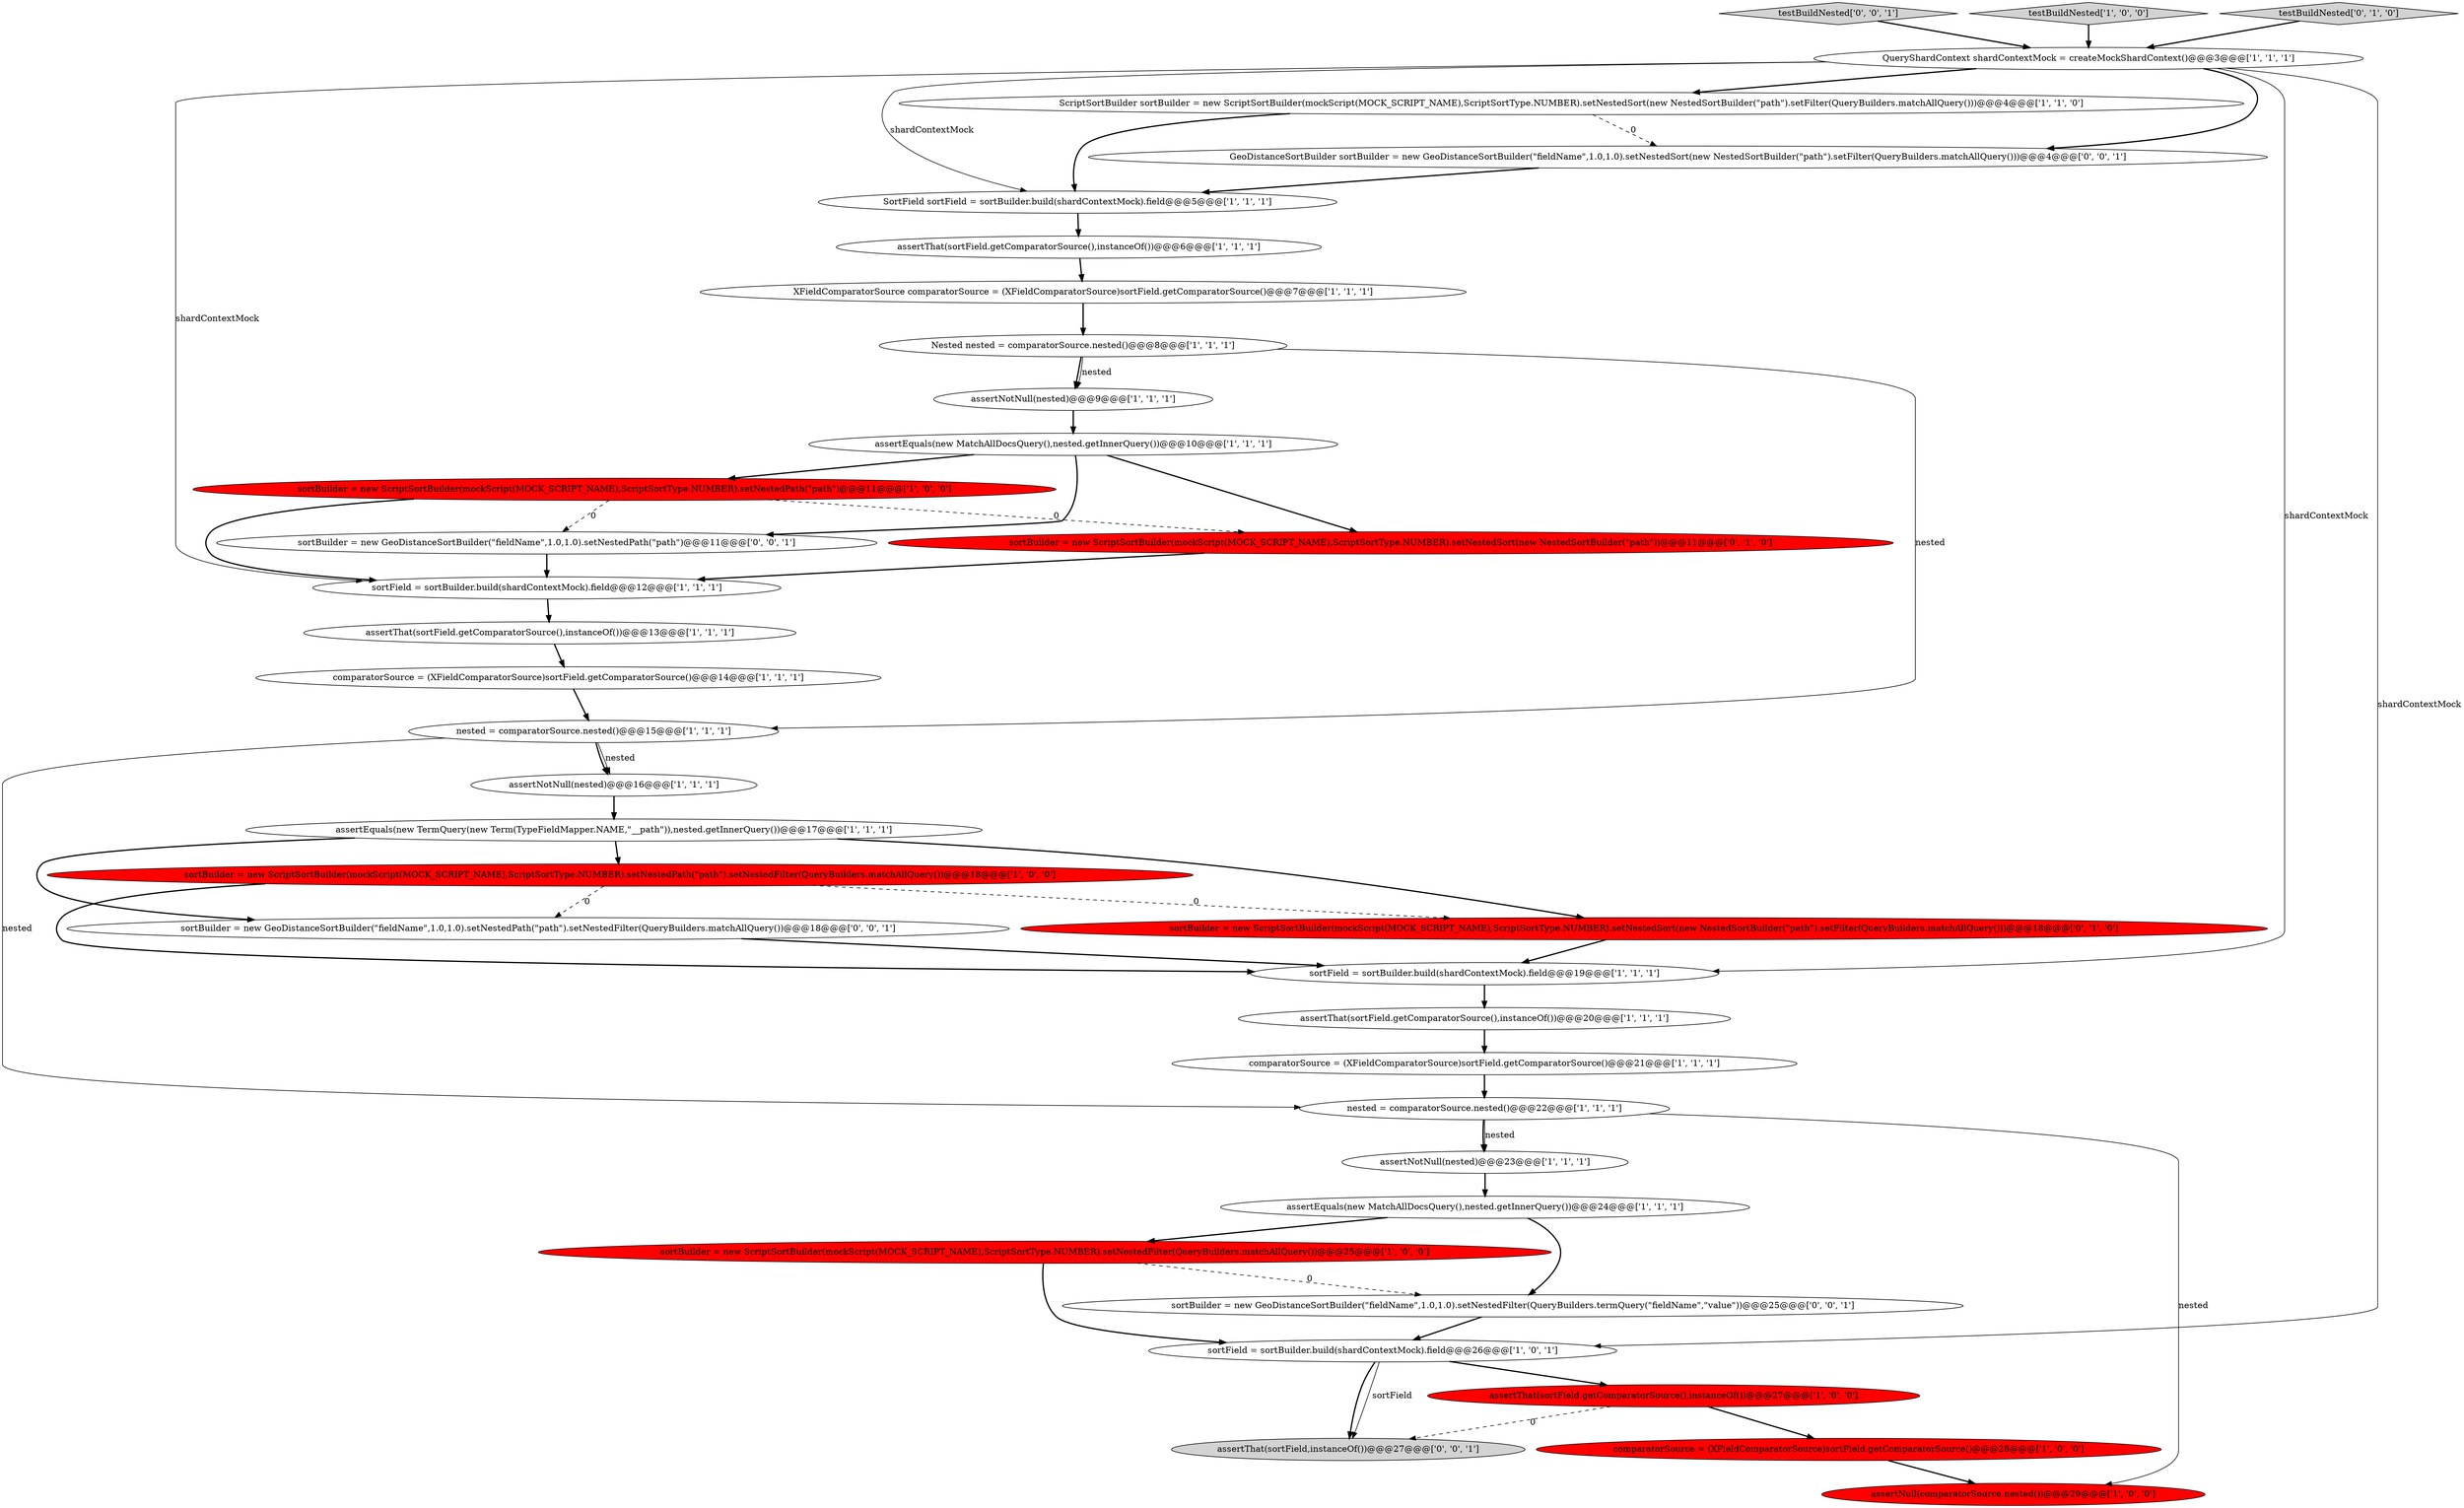 digraph {
23 [style = filled, label = "comparatorSource = (XFieldComparatorSource)sortField.getComparatorSource()@@@21@@@['1', '1', '1']", fillcolor = white, shape = ellipse image = "AAA0AAABBB1BBB"];
4 [style = filled, label = "assertEquals(new MatchAllDocsQuery(),nested.getInnerQuery())@@@24@@@['1', '1', '1']", fillcolor = white, shape = ellipse image = "AAA0AAABBB1BBB"];
10 [style = filled, label = "QueryShardContext shardContextMock = createMockShardContext()@@@3@@@['1', '1', '1']", fillcolor = white, shape = ellipse image = "AAA0AAABBB1BBB"];
3 [style = filled, label = "XFieldComparatorSource comparatorSource = (XFieldComparatorSource)sortField.getComparatorSource()@@@7@@@['1', '1', '1']", fillcolor = white, shape = ellipse image = "AAA0AAABBB1BBB"];
17 [style = filled, label = "ScriptSortBuilder sortBuilder = new ScriptSortBuilder(mockScript(MOCK_SCRIPT_NAME),ScriptSortType.NUMBER).setNestedSort(new NestedSortBuilder(\"path\").setFilter(QueryBuilders.matchAllQuery()))@@@4@@@['1', '1', '0']", fillcolor = white, shape = ellipse image = "AAA0AAABBB1BBB"];
33 [style = filled, label = "testBuildNested['0', '0', '1']", fillcolor = lightgray, shape = diamond image = "AAA0AAABBB3BBB"];
21 [style = filled, label = "assertThat(sortField.getComparatorSource(),instanceOf())@@@13@@@['1', '1', '1']", fillcolor = white, shape = ellipse image = "AAA0AAABBB1BBB"];
18 [style = filled, label = "assertThat(sortField.getComparatorSource(),instanceOf())@@@6@@@['1', '1', '1']", fillcolor = white, shape = ellipse image = "AAA0AAABBB1BBB"];
24 [style = filled, label = "sortBuilder = new ScriptSortBuilder(mockScript(MOCK_SCRIPT_NAME),ScriptSortType.NUMBER).setNestedFilter(QueryBuilders.matchAllQuery())@@@25@@@['1', '0', '0']", fillcolor = red, shape = ellipse image = "AAA1AAABBB1BBB"];
25 [style = filled, label = "assertEquals(new TermQuery(new Term(TypeFieldMapper.NAME,\"__path\")),nested.getInnerQuery())@@@17@@@['1', '1', '1']", fillcolor = white, shape = ellipse image = "AAA0AAABBB1BBB"];
7 [style = filled, label = "assertEquals(new MatchAllDocsQuery(),nested.getInnerQuery())@@@10@@@['1', '1', '1']", fillcolor = white, shape = ellipse image = "AAA0AAABBB1BBB"];
0 [style = filled, label = "SortField sortField = sortBuilder.build(shardContextMock).field@@@5@@@['1', '1', '1']", fillcolor = white, shape = ellipse image = "AAA0AAABBB1BBB"];
9 [style = filled, label = "testBuildNested['1', '0', '0']", fillcolor = lightgray, shape = diamond image = "AAA0AAABBB1BBB"];
26 [style = filled, label = "sortField = sortBuilder.build(shardContextMock).field@@@19@@@['1', '1', '1']", fillcolor = white, shape = ellipse image = "AAA0AAABBB1BBB"];
30 [style = filled, label = "sortBuilder = new ScriptSortBuilder(mockScript(MOCK_SCRIPT_NAME),ScriptSortType.NUMBER).setNestedSort(new NestedSortBuilder(\"path\"))@@@11@@@['0', '1', '0']", fillcolor = red, shape = ellipse image = "AAA1AAABBB2BBB"];
28 [style = filled, label = "testBuildNested['0', '1', '0']", fillcolor = lightgray, shape = diamond image = "AAA0AAABBB2BBB"];
31 [style = filled, label = "sortBuilder = new GeoDistanceSortBuilder(\"fieldName\",1.0,1.0).setNestedPath(\"path\").setNestedFilter(QueryBuilders.matchAllQuery())@@@18@@@['0', '0', '1']", fillcolor = white, shape = ellipse image = "AAA0AAABBB3BBB"];
34 [style = filled, label = "sortBuilder = new GeoDistanceSortBuilder(\"fieldName\",1.0,1.0).setNestedPath(\"path\")@@@11@@@['0', '0', '1']", fillcolor = white, shape = ellipse image = "AAA0AAABBB3BBB"];
19 [style = filled, label = "nested = comparatorSource.nested()@@@22@@@['1', '1', '1']", fillcolor = white, shape = ellipse image = "AAA0AAABBB1BBB"];
15 [style = filled, label = "assertNotNull(nested)@@@23@@@['1', '1', '1']", fillcolor = white, shape = ellipse image = "AAA0AAABBB1BBB"];
16 [style = filled, label = "assertThat(sortField.getComparatorSource(),instanceOf())@@@20@@@['1', '1', '1']", fillcolor = white, shape = ellipse image = "AAA0AAABBB1BBB"];
35 [style = filled, label = "assertThat(sortField,instanceOf())@@@27@@@['0', '0', '1']", fillcolor = lightgray, shape = ellipse image = "AAA0AAABBB3BBB"];
2 [style = filled, label = "nested = comparatorSource.nested()@@@15@@@['1', '1', '1']", fillcolor = white, shape = ellipse image = "AAA0AAABBB1BBB"];
13 [style = filled, label = "sortBuilder = new ScriptSortBuilder(mockScript(MOCK_SCRIPT_NAME),ScriptSortType.NUMBER).setNestedPath(\"path\")@@@11@@@['1', '0', '0']", fillcolor = red, shape = ellipse image = "AAA1AAABBB1BBB"];
5 [style = filled, label = "sortField = sortBuilder.build(shardContextMock).field@@@12@@@['1', '1', '1']", fillcolor = white, shape = ellipse image = "AAA0AAABBB1BBB"];
14 [style = filled, label = "assertThat(sortField.getComparatorSource(),instanceOf())@@@27@@@['1', '0', '0']", fillcolor = red, shape = ellipse image = "AAA1AAABBB1BBB"];
8 [style = filled, label = "assertNull(comparatorSource.nested())@@@29@@@['1', '0', '0']", fillcolor = red, shape = ellipse image = "AAA1AAABBB1BBB"];
11 [style = filled, label = "comparatorSource = (XFieldComparatorSource)sortField.getComparatorSource()@@@14@@@['1', '1', '1']", fillcolor = white, shape = ellipse image = "AAA0AAABBB1BBB"];
27 [style = filled, label = "comparatorSource = (XFieldComparatorSource)sortField.getComparatorSource()@@@28@@@['1', '0', '0']", fillcolor = red, shape = ellipse image = "AAA1AAABBB1BBB"];
36 [style = filled, label = "sortBuilder = new GeoDistanceSortBuilder(\"fieldName\",1.0,1.0).setNestedFilter(QueryBuilders.termQuery(\"fieldName\",\"value\"))@@@25@@@['0', '0', '1']", fillcolor = white, shape = ellipse image = "AAA0AAABBB3BBB"];
12 [style = filled, label = "assertNotNull(nested)@@@16@@@['1', '1', '1']", fillcolor = white, shape = ellipse image = "AAA0AAABBB1BBB"];
22 [style = filled, label = "sortBuilder = new ScriptSortBuilder(mockScript(MOCK_SCRIPT_NAME),ScriptSortType.NUMBER).setNestedPath(\"path\").setNestedFilter(QueryBuilders.matchAllQuery())@@@18@@@['1', '0', '0']", fillcolor = red, shape = ellipse image = "AAA1AAABBB1BBB"];
6 [style = filled, label = "assertNotNull(nested)@@@9@@@['1', '1', '1']", fillcolor = white, shape = ellipse image = "AAA0AAABBB1BBB"];
32 [style = filled, label = "GeoDistanceSortBuilder sortBuilder = new GeoDistanceSortBuilder(\"fieldName\",1.0,1.0).setNestedSort(new NestedSortBuilder(\"path\").setFilter(QueryBuilders.matchAllQuery()))@@@4@@@['0', '0', '1']", fillcolor = white, shape = ellipse image = "AAA0AAABBB3BBB"];
1 [style = filled, label = "Nested nested = comparatorSource.nested()@@@8@@@['1', '1', '1']", fillcolor = white, shape = ellipse image = "AAA0AAABBB1BBB"];
29 [style = filled, label = "sortBuilder = new ScriptSortBuilder(mockScript(MOCK_SCRIPT_NAME),ScriptSortType.NUMBER).setNestedSort(new NestedSortBuilder(\"path\").setFilter(QueryBuilders.matchAllQuery()))@@@18@@@['0', '1', '0']", fillcolor = red, shape = ellipse image = "AAA1AAABBB2BBB"];
20 [style = filled, label = "sortField = sortBuilder.build(shardContextMock).field@@@26@@@['1', '0', '1']", fillcolor = white, shape = ellipse image = "AAA0AAABBB1BBB"];
7->13 [style = bold, label=""];
22->26 [style = bold, label=""];
19->8 [style = solid, label="nested"];
2->19 [style = solid, label="nested"];
18->3 [style = bold, label=""];
4->24 [style = bold, label=""];
28->10 [style = bold, label=""];
10->0 [style = solid, label="shardContextMock"];
3->1 [style = bold, label=""];
25->22 [style = bold, label=""];
7->30 [style = bold, label=""];
34->5 [style = bold, label=""];
1->2 [style = solid, label="nested"];
32->0 [style = bold, label=""];
22->29 [style = dashed, label="0"];
10->26 [style = solid, label="shardContextMock"];
17->32 [style = dashed, label="0"];
10->17 [style = bold, label=""];
20->14 [style = bold, label=""];
10->32 [style = bold, label=""];
33->10 [style = bold, label=""];
16->23 [style = bold, label=""];
9->10 [style = bold, label=""];
25->29 [style = bold, label=""];
1->6 [style = solid, label="nested"];
36->20 [style = bold, label=""];
11->2 [style = bold, label=""];
20->35 [style = solid, label="sortField"];
2->12 [style = bold, label=""];
19->15 [style = solid, label="nested"];
29->26 [style = bold, label=""];
25->31 [style = bold, label=""];
24->20 [style = bold, label=""];
5->21 [style = bold, label=""];
26->16 [style = bold, label=""];
31->26 [style = bold, label=""];
1->6 [style = bold, label=""];
17->0 [style = bold, label=""];
7->34 [style = bold, label=""];
21->11 [style = bold, label=""];
30->5 [style = bold, label=""];
12->25 [style = bold, label=""];
23->19 [style = bold, label=""];
2->12 [style = solid, label="nested"];
15->4 [style = bold, label=""];
13->5 [style = bold, label=""];
10->5 [style = solid, label="shardContextMock"];
10->20 [style = solid, label="shardContextMock"];
0->18 [style = bold, label=""];
14->35 [style = dashed, label="0"];
4->36 [style = bold, label=""];
14->27 [style = bold, label=""];
20->35 [style = bold, label=""];
19->15 [style = bold, label=""];
6->7 [style = bold, label=""];
24->36 [style = dashed, label="0"];
13->34 [style = dashed, label="0"];
27->8 [style = bold, label=""];
13->30 [style = dashed, label="0"];
22->31 [style = dashed, label="0"];
}
